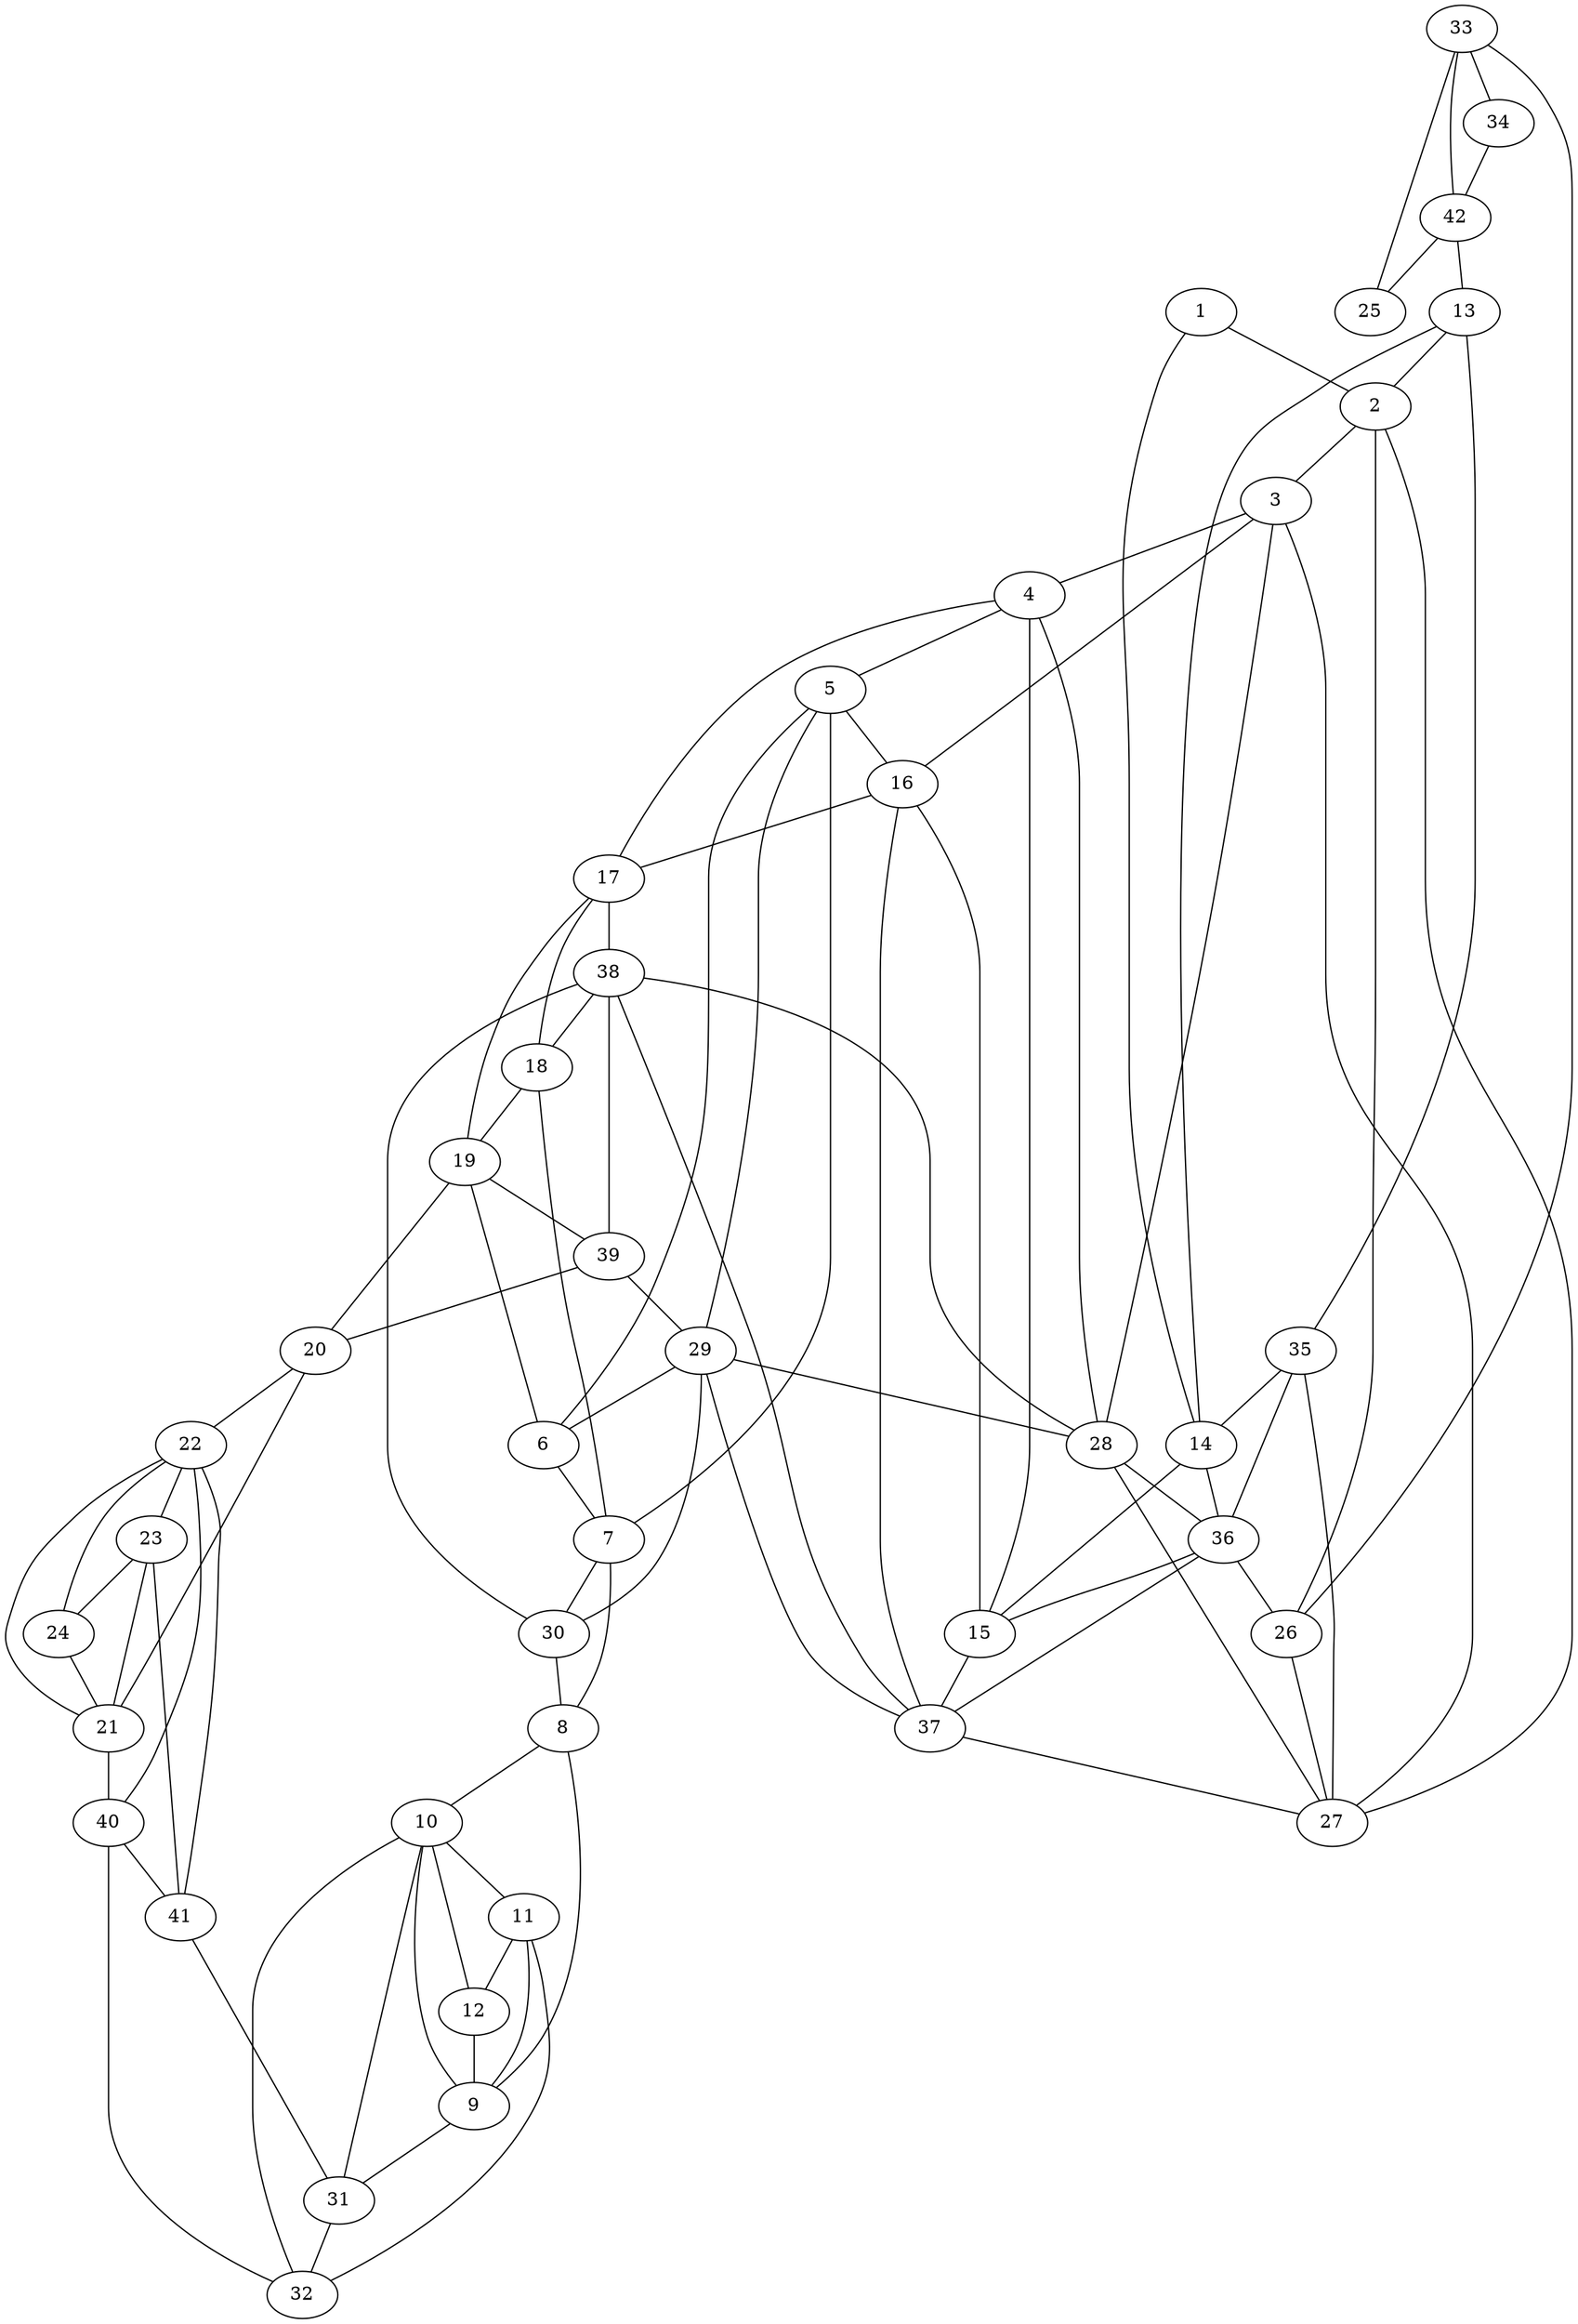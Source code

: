 graph pdb2ypi {
	1	 [aaLength=15,
		sequence=KQSIKEIVERLNTAS,
		type=0];
	2	 [aaLength=9,
		sequence=LDYSVSLVK,
		type=0];
	1 -- 2	 [distance0="30.91009",
		frequency=1,
		type0=1];
	14	 [aaLength=9,
		sequence=LDYSVSLVK,
		type=0];
	1 -- 14	 [distance0="38.35256",
		frequency=1,
		type0=3];
	3	 [aaLength=9,
		sequence=VDQIKDVGA,
		type=0];
	2 -- 3	 [distance0="34.24416",
		frequency=1,
		type0=3];
	27	 [aaLength=6,
		sequence=VTVGAQ,
		type=1];
	2 -- 27	 [distance0="3.0",
		frequency=1,
		type0=4];
	4	 [aaLength=8,
		sequence=SERRSYFH,
		type=0];
	3 -- 4	 [distance0="23.57093",
		frequency=1,
		type0=2];
	16	 [aaLength=8,
		sequence=SERRSYFH,
		type=0];
	3 -- 16	 [distance0="24.58829",
		frequency=1,
		type0=3];
	28	 [aaLength=5,
		sequence=WVILG,
		type=1];
	3 -- 28	 [distance0="1.0",
		frequency=1,
		type0=4];
	5	 [aaLength=16,
		sequence=DKFIADKTKFALGQGV,
		type=0];
	4 -- 5	 [distance0="11.02974",
		distance1="2.0",
		frequency=2,
		type0=1,
		type1=4];
	17	 [aaLength=16,
		sequence=DKFIADKTKFALGQGV,
		type=0];
	4 -- 17	 [distance0="15.61308",
		frequency=1,
		type0=3];
	5 -- 16	 [distance0="15.32926",
		frequency=1,
		type0=3];
	29	 [aaLength=6,
		sequence=VILCIG,
		type=1];
	5 -- 29	 [distance0="1.0",
		frequency=1,
		type0=4];
	6	 [aaLength=8,
		sequence=LEEKKAGK,
		type=0];
	6 -- 5	 [distance0="33.76941",
		frequency=1,
		type0=2];
	7	 [aaLength=17,
		sequence=TLDVVERQLNAVLEEVK,
		type=0];
	6 -- 7	 [distance0="12.36333",
		distance1="0.0",
		frequency=2,
		type0=1,
		type1=5];
	19	 [aaLength=17,
		sequence=TLDVVERQLNAVLEEVK,
		type=0];
	6 -- 19	 [distance0="37.06437",
		frequency=1,
		type0=3];
	7 -- 5	 [distance0="35.57056",
		frequency=1,
		type0=3];
	30	 [aaLength=7,
		sequence=VVVAYEP,
		type=1];
	7 -- 30	 [distance0="4.0",
		frequency=1,
		type0=4];
	8	 [aaLength=20,
		sequence=PEDAQDIHASIRKFLASKLG,
		type=0];
	9	 [aaLength=8,
		sequence=DKAASELR,
		type=0];
	8 -- 9	 [distance0="22.27541",
		distance1="0.0",
		frequency=2,
		type0=1,
		type1=5];
	8 -- 7	 [distance0="42.23567",
		frequency=1,
		type0=3];
	10	 [aaLength=9,
		sequence=GSNAVTFKD,
		type=0];
	8 -- 10	 [distance0="37.97848",
		frequency=1,
		type0=2];
	9 -- 10	 [distance0="19.04734",
		frequency=1,
		type0=1];
	11	 [aaLength=6,
		sequence=GASLKP,
		type=0];
	9 -- 11	 [distance0="35.74837",
		frequency=1,
		type0=3];
	31	 [aaLength=5,
		sequence=ILYGG,
		type=1];
	9 -- 31	 [distance0="0.0",
		frequency=1,
		type0=5];
	10 -- 11	 [distance0="21.38882",
		frequency=1,
		type0=2];
	32	 [aaLength=5,
		sequence=GFLVG,
		type=1];
	10 -- 32	 [distance0="5.0",
		frequency=1,
		type0=4];
	12	 [aaLength=8,
		sequence=FVDIINSR,
		type=0];
	11 -- 12	 [distance0="11.44793",
		distance1="1.0",
		frequency=2,
		type0=1,
		type1=4];
	12 -- 9	 [distance0="44.28353",
		frequency=1,
		type0=3];
	12 -- 10	 [distance0="27.01165",
		frequency=1,
		type0=2];
	13	 [aaLength=15,
		sequence=KQSIKEIVERLNTAS,
		type=0];
	13 -- 2	 [distance0="38.47899",
		frequency=1,
		type0=3];
	13 -- 14	 [distance0="30.94693",
		frequency=1,
		type0=1];
	35	 [aaLength=5,
		sequence=VVICP,
		type=1];
	13 -- 35	 [distance0="6.0",
		frequency=1,
		type0=4];
	15	 [aaLength=9,
		sequence=VDQIKDVGA,
		type=0];
	14 -- 15	 [distance0="34.21716",
		frequency=1,
		type0=3];
	36	 [aaLength=6,
		sequence=VTVGAQ,
		type=1];
	14 -- 36	 [distance0="3.0",
		frequency=1,
		type0=4];
	15 -- 4	 [distance0="24.6754",
		frequency=1,
		type0=3];
	15 -- 16	 [distance0="22.92102",
		frequency=1,
		type0=2];
	37	 [aaLength=5,
		sequence=WVILG,
		type=1];
	15 -- 37	 [distance0="1.0",
		frequency=1,
		type0=4];
	16 -- 17	 [distance0="10.69632",
		distance1="2.0",
		frequency=2,
		type0=1,
		type1=4];
	38	 [aaLength=6,
		sequence=VILCIG,
		type=1];
	17 -- 38	 [distance0="1.0",
		frequency=1,
		type0=4];
	18	 [aaLength=8,
		sequence=LEEKKAGK,
		type=0];
	18 -- 7	 [distance0="36.49004",
		frequency=1,
		type0=3];
	18 -- 17	 [distance0="33.37428",
		frequency=1,
		type0=2];
	18 -- 19	 [distance0="11.83585",
		distance1="0.0",
		frequency=2,
		type0=1,
		type1=5];
	19 -- 17	 [distance0="35.61314",
		frequency=1,
		type0=3];
	39	 [aaLength=7,
		sequence=VVVAYEP,
		type=1];
	19 -- 39	 [distance0="4.0",
		frequency=1,
		type0=4];
	20	 [aaLength=20,
		sequence=PEDAQDIHASIRKFLASKLG,
		type=0];
	20 -- 19	 [distance0="42.29594",
		frequency=1,
		type0=3];
	21	 [aaLength=8,
		sequence=DKAASELR,
		type=0];
	20 -- 21	 [distance0="22.47876",
		distance1="0.0",
		frequency=2,
		type0=1,
		type1=5];
	22	 [aaLength=9,
		sequence=GSNAVTFKD,
		type=0];
	20 -- 22	 [distance0="37.71755",
		frequency=1,
		type0=2];
	21 -- 22	 [distance0="18.79298",
		frequency=1,
		type0=1];
	23	 [aaLength=6,
		sequence=GASLKP,
		type=0];
	21 -- 23	 [distance0="35.62998",
		frequency=1,
		type0=3];
	40	 [aaLength=5,
		sequence=ILYGG,
		type=1];
	21 -- 40	 [distance0="0.0",
		frequency=1,
		type0=5];
	22 -- 23	 [distance0="21.10517",
		frequency=1,
		type0=2];
	41	 [aaLength=5,
		sequence=GFLVG,
		type=1];
	22 -- 41	 [distance0="5.0",
		frequency=1,
		type0=4];
	24	 [aaLength=8,
		sequence=FVDIINSR,
		type=0];
	23 -- 24	 [distance0="11.67959",
		distance1="1.0",
		frequency=2,
		type0=1,
		type1=4];
	24 -- 21	 [distance0="44.38131",
		frequency=1,
		type0=3];
	24 -- 22	 [distance0="27.20977",
		frequency=1,
		type0=2];
	25	 [aaLength=7,
		sequence=FVGGNFK,
		type=1];
	33	 [aaLength=7,
		sequence=FVGGNFK,
		type=1];
	25 -- 33	 [distance0="0.0",
		distance1="0.0",
		frequency=2,
		type0=1,
		type1=5];
	26	 [aaLength=5,
		sequence=VVICP,
		type=1];
	26 -- 2	 [distance0="4.0",
		frequency=1,
		type0=4];
	26 -- 27	 [distance0="21.0",
		frequency=1,
		type0=2];
	27 -- 3	 [distance0="15.0",
		frequency=1,
		type0=4];
	28 -- 4	 [distance0="1.0",
		frequency=1,
		type0=4];
	28 -- 27	 [distance0="31.0",
		frequency=1,
		type0=2];
	28 -- 36	 [distance0="31.0",
		frequency=1,
		type0=3];
	29 -- 6	 [distance0="2.0",
		frequency=1,
		type0=4];
	29 -- 28	 [distance0="33.0",
		frequency=1,
		type0=2];
	29 -- 37	 [distance0="33.0",
		frequency=1,
		type0=3];
	30 -- 8	 [distance0="11.0",
		frequency=1,
		type0=4];
	30 -- 29	 [distance0="37.0",
		frequency=1,
		type0=2];
	30 -- 38	 [distance0="37.0",
		frequency=1,
		type0=3];
	31 -- 10	 [distance0="3.0",
		frequency=1,
		type0=4];
	31 -- 32	 [distance0="22.0",
		frequency=1,
		type0=2];
	32 -- 11	 [distance0="0.0",
		frequency=1,
		type0=5];
	33 -- 26	 [distance0="25.0",
		frequency=1,
		type0=4];
	34	 [aaLength=7,
		sequence=FVGGNFK,
		type=1];
	33 -- 34	 [distance0="0.0",
		frequency=1,
		type0=2];
	42	 [aaLength=7,
		sequence=FVGGNFK,
		type=1];
	34 -- 42	 [distance0="0.0",
		distance1="0.0",
		frequency=2,
		type0=3,
		type1=5];
	35 -- 14	 [distance0="4.0",
		frequency=1,
		type0=4];
	35 -- 27	 [distance0="21.0",
		frequency=1,
		type0=2];
	35 -- 36	 [distance0="21.0",
		frequency=1,
		type0=3];
	36 -- 15	 [distance0="15.0",
		frequency=1,
		type0=4];
	36 -- 26	 [distance0="21.0",
		frequency=1,
		type0=2];
	37 -- 16	 [distance0="1.0",
		frequency=1,
		type0=4];
	37 -- 27	 [distance0="31.0",
		frequency=1,
		type0=2];
	37 -- 36	 [distance0="31.0",
		frequency=1,
		type0=3];
	38 -- 18	 [distance0="2.0",
		frequency=1,
		type0=4];
	38 -- 28	 [distance0="33.0",
		frequency=1,
		type0=2];
	38 -- 37	 [distance0="33.0",
		frequency=1,
		type0=3];
	39 -- 20	 [distance0="11.0",
		frequency=1,
		type0=4];
	39 -- 29	 [distance0="37.0",
		frequency=1,
		type0=2];
	39 -- 38	 [distance0="37.0",
		frequency=1,
		type0=3];
	40 -- 22	 [distance0="3.0",
		frequency=1,
		type0=4];
	40 -- 32	 [distance0="22.0",
		frequency=1,
		type0=2];
	40 -- 41	 [distance0="22.0",
		frequency=1,
		type0=3];
	41 -- 23	 [distance0="0.0",
		frequency=1,
		type0=5];
	41 -- 31	 [distance0="22.0",
		frequency=1,
		type0=2];
	42 -- 13	 [distance0="4.0",
		frequency=1,
		type0=4];
	42 -- 25	 [distance0="0.0",
		frequency=1,
		type0=1];
	42 -- 33	 [distance0="0.0",
		frequency=1,
		type0=2];
}
